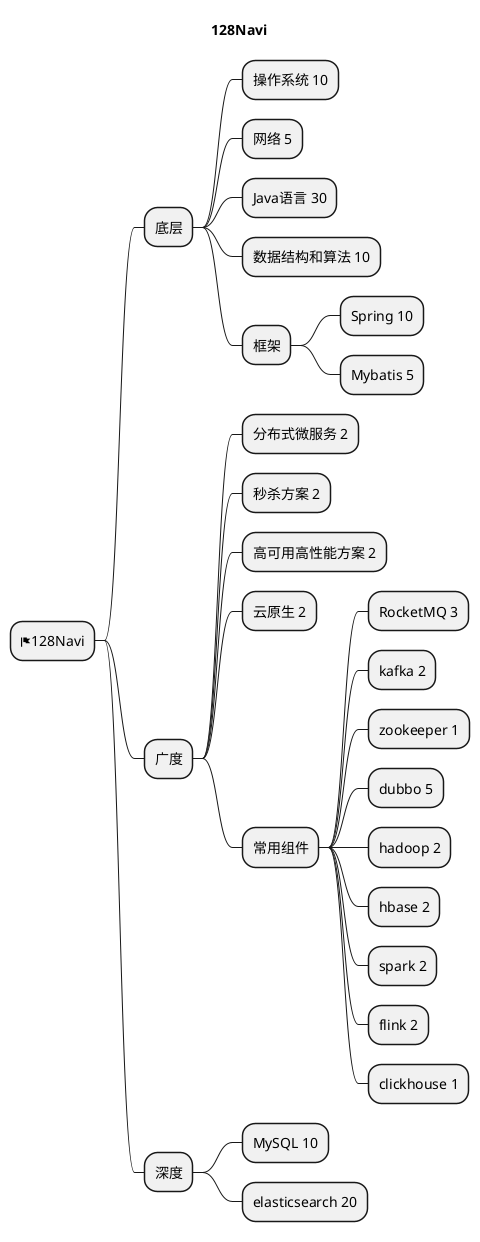 @startmindmap
'https://plantuml.com/mindmap-diagram

title 128Navi

* <&flag>128Navi
** 底层
*** 操作系统 10
*** 网络 5
*** Java语言 30
*** 数据结构和算法 10
*** 框架
**** Spring 10
**** Mybatis 5
** 广度
*** 分布式微服务 2
*** 秒杀方案 2
*** 高可用高性能方案 2
*** 云原生 2
*** 常用组件
**** RocketMQ 3
**** kafka 2
**** zookeeper 1
**** dubbo 5
**** hadoop 2
**** hbase 2
**** spark 2
**** flink 2
**** clickhouse 1
** 深度
*** MySQL 10
*** elasticsearch 20


@endmindmap
